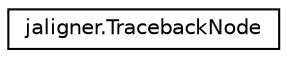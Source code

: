 digraph "Graphical Class Hierarchy"
{
  edge [fontname="Helvetica",fontsize="10",labelfontname="Helvetica",labelfontsize="10"];
  node [fontname="Helvetica",fontsize="10",shape=record];
  rankdir="LR";
  Node1 [label="jaligner.TracebackNode",height=0.2,width=0.4,color="black", fillcolor="white", style="filled",URL="$classjaligner_1_1_traceback_node.html"];
}
